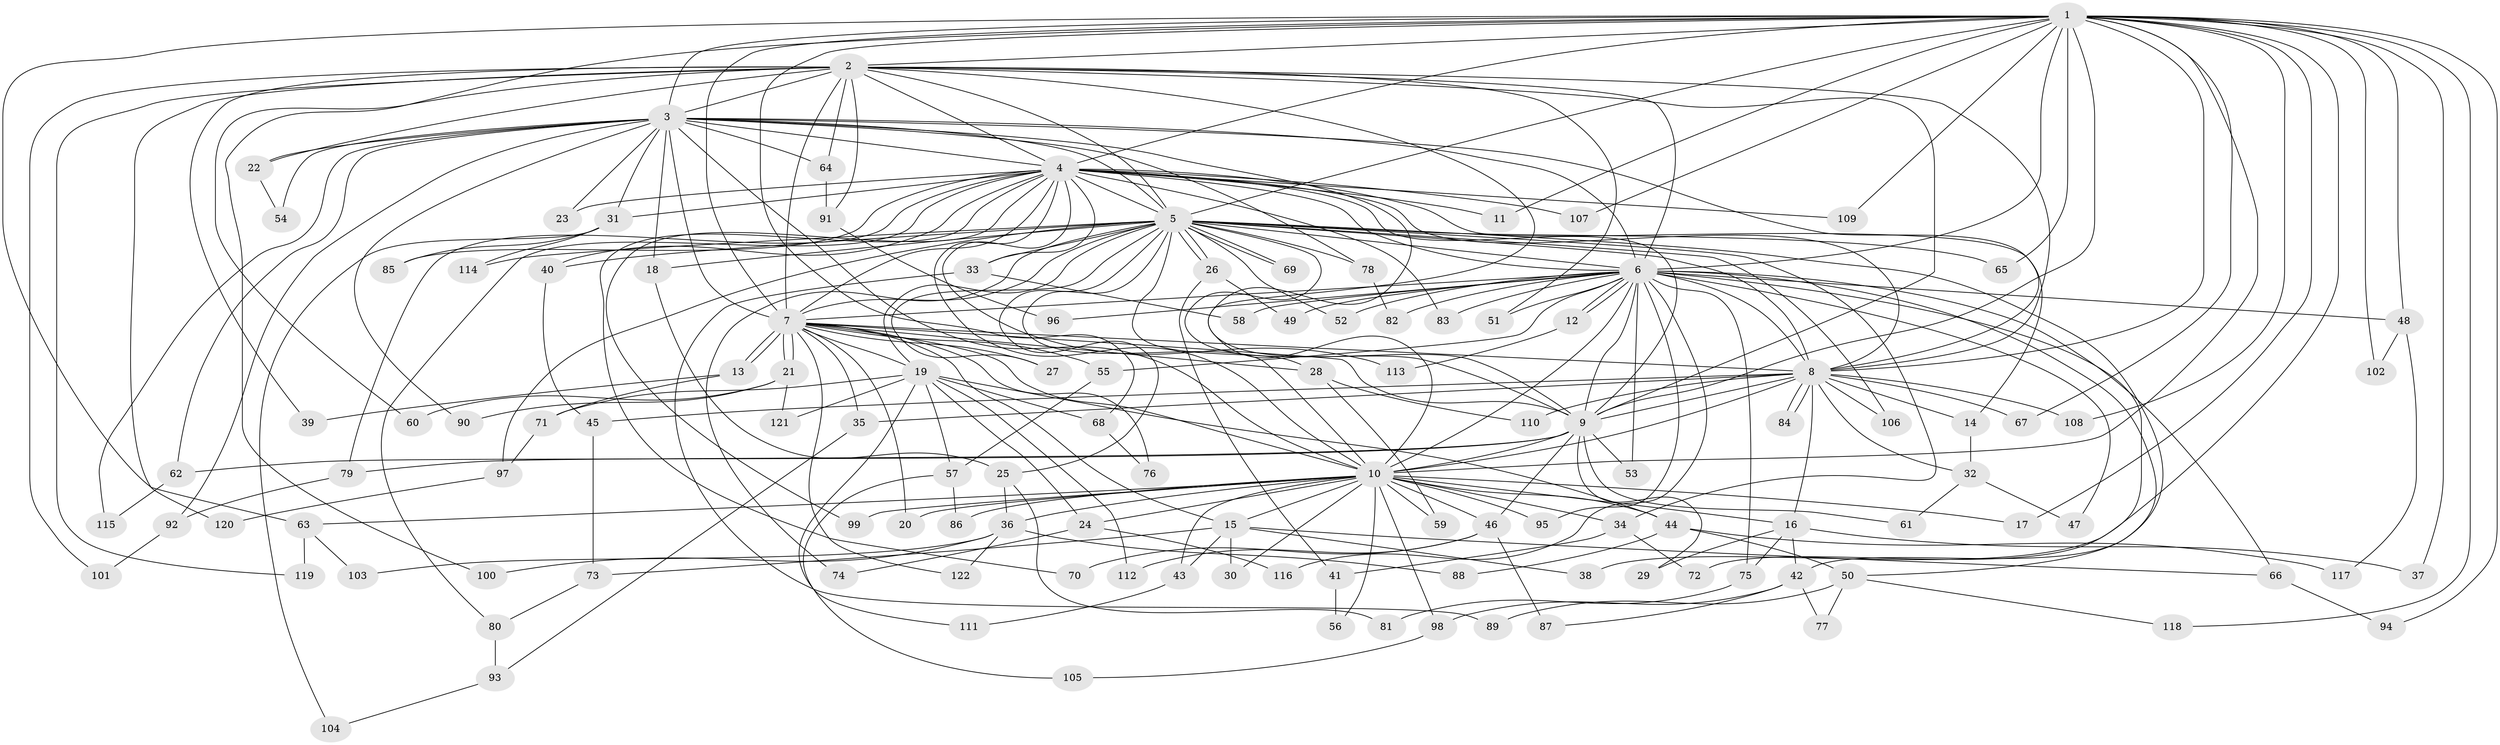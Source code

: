 // coarse degree distribution, {25: 0.010752688172043012, 18: 0.010752688172043012, 20: 0.010752688172043012, 22: 0.010752688172043012, 27: 0.010752688172043012, 28: 0.021505376344086023, 19: 0.010752688172043012, 17: 0.010752688172043012, 26: 0.010752688172043012, 2: 0.5161290322580645, 3: 0.1827956989247312, 4: 0.10752688172043011, 7: 0.021505376344086023, 5: 0.053763440860215055, 6: 0.010752688172043012}
// Generated by graph-tools (version 1.1) at 2025/41/03/06/25 10:41:39]
// undirected, 122 vertices, 269 edges
graph export_dot {
graph [start="1"]
  node [color=gray90,style=filled];
  1;
  2;
  3;
  4;
  5;
  6;
  7;
  8;
  9;
  10;
  11;
  12;
  13;
  14;
  15;
  16;
  17;
  18;
  19;
  20;
  21;
  22;
  23;
  24;
  25;
  26;
  27;
  28;
  29;
  30;
  31;
  32;
  33;
  34;
  35;
  36;
  37;
  38;
  39;
  40;
  41;
  42;
  43;
  44;
  45;
  46;
  47;
  48;
  49;
  50;
  51;
  52;
  53;
  54;
  55;
  56;
  57;
  58;
  59;
  60;
  61;
  62;
  63;
  64;
  65;
  66;
  67;
  68;
  69;
  70;
  71;
  72;
  73;
  74;
  75;
  76;
  77;
  78;
  79;
  80;
  81;
  82;
  83;
  84;
  85;
  86;
  87;
  88;
  89;
  90;
  91;
  92;
  93;
  94;
  95;
  96;
  97;
  98;
  99;
  100;
  101;
  102;
  103;
  104;
  105;
  106;
  107;
  108;
  109;
  110;
  111;
  112;
  113;
  114;
  115;
  116;
  117;
  118;
  119;
  120;
  121;
  122;
  1 -- 2;
  1 -- 3;
  1 -- 4;
  1 -- 5;
  1 -- 6;
  1 -- 7;
  1 -- 8;
  1 -- 9;
  1 -- 10;
  1 -- 11;
  1 -- 17;
  1 -- 37;
  1 -- 38;
  1 -- 48;
  1 -- 63;
  1 -- 65;
  1 -- 67;
  1 -- 68;
  1 -- 94;
  1 -- 100;
  1 -- 102;
  1 -- 107;
  1 -- 108;
  1 -- 109;
  1 -- 118;
  2 -- 3;
  2 -- 4;
  2 -- 5;
  2 -- 6;
  2 -- 7;
  2 -- 8;
  2 -- 9;
  2 -- 10;
  2 -- 22;
  2 -- 39;
  2 -- 51;
  2 -- 60;
  2 -- 64;
  2 -- 91;
  2 -- 101;
  2 -- 119;
  2 -- 120;
  3 -- 4;
  3 -- 5;
  3 -- 6;
  3 -- 7;
  3 -- 8;
  3 -- 9;
  3 -- 10;
  3 -- 18;
  3 -- 22;
  3 -- 23;
  3 -- 31;
  3 -- 54;
  3 -- 62;
  3 -- 64;
  3 -- 78;
  3 -- 90;
  3 -- 92;
  3 -- 115;
  4 -- 5;
  4 -- 6;
  4 -- 7;
  4 -- 8;
  4 -- 9;
  4 -- 10;
  4 -- 11;
  4 -- 14;
  4 -- 23;
  4 -- 31;
  4 -- 33;
  4 -- 40;
  4 -- 70;
  4 -- 79;
  4 -- 80;
  4 -- 83;
  4 -- 85;
  4 -- 99;
  4 -- 107;
  4 -- 109;
  4 -- 113;
  5 -- 6;
  5 -- 7;
  5 -- 8;
  5 -- 9;
  5 -- 10;
  5 -- 18;
  5 -- 19;
  5 -- 25;
  5 -- 26;
  5 -- 26;
  5 -- 27;
  5 -- 28;
  5 -- 33;
  5 -- 34;
  5 -- 40;
  5 -- 42;
  5 -- 52;
  5 -- 65;
  5 -- 69;
  5 -- 69;
  5 -- 74;
  5 -- 78;
  5 -- 97;
  5 -- 106;
  5 -- 114;
  6 -- 7;
  6 -- 8;
  6 -- 9;
  6 -- 10;
  6 -- 12;
  6 -- 12;
  6 -- 47;
  6 -- 48;
  6 -- 49;
  6 -- 50;
  6 -- 51;
  6 -- 52;
  6 -- 53;
  6 -- 55;
  6 -- 58;
  6 -- 66;
  6 -- 72;
  6 -- 75;
  6 -- 82;
  6 -- 83;
  6 -- 95;
  6 -- 96;
  6 -- 116;
  7 -- 8;
  7 -- 9;
  7 -- 10;
  7 -- 13;
  7 -- 13;
  7 -- 15;
  7 -- 19;
  7 -- 20;
  7 -- 21;
  7 -- 21;
  7 -- 27;
  7 -- 28;
  7 -- 35;
  7 -- 55;
  7 -- 76;
  7 -- 122;
  8 -- 9;
  8 -- 10;
  8 -- 14;
  8 -- 16;
  8 -- 32;
  8 -- 35;
  8 -- 45;
  8 -- 67;
  8 -- 84;
  8 -- 84;
  8 -- 106;
  8 -- 108;
  8 -- 110;
  9 -- 10;
  9 -- 29;
  9 -- 46;
  9 -- 53;
  9 -- 61;
  9 -- 62;
  9 -- 79;
  10 -- 15;
  10 -- 16;
  10 -- 17;
  10 -- 20;
  10 -- 24;
  10 -- 30;
  10 -- 34;
  10 -- 36;
  10 -- 43;
  10 -- 44;
  10 -- 46;
  10 -- 56;
  10 -- 59;
  10 -- 63;
  10 -- 86;
  10 -- 95;
  10 -- 98;
  10 -- 99;
  12 -- 113;
  13 -- 39;
  13 -- 71;
  14 -- 32;
  15 -- 30;
  15 -- 38;
  15 -- 43;
  15 -- 66;
  15 -- 73;
  16 -- 29;
  16 -- 37;
  16 -- 42;
  16 -- 75;
  18 -- 25;
  19 -- 24;
  19 -- 44;
  19 -- 57;
  19 -- 68;
  19 -- 71;
  19 -- 111;
  19 -- 112;
  19 -- 121;
  21 -- 60;
  21 -- 90;
  21 -- 121;
  22 -- 54;
  24 -- 74;
  24 -- 116;
  25 -- 36;
  25 -- 81;
  26 -- 41;
  26 -- 49;
  28 -- 59;
  28 -- 110;
  31 -- 85;
  31 -- 104;
  31 -- 114;
  32 -- 47;
  32 -- 61;
  33 -- 58;
  33 -- 89;
  34 -- 41;
  34 -- 72;
  35 -- 93;
  36 -- 88;
  36 -- 100;
  36 -- 103;
  36 -- 122;
  40 -- 45;
  41 -- 56;
  42 -- 77;
  42 -- 87;
  42 -- 98;
  43 -- 111;
  44 -- 50;
  44 -- 88;
  44 -- 117;
  45 -- 73;
  46 -- 70;
  46 -- 87;
  46 -- 112;
  48 -- 102;
  48 -- 117;
  50 -- 77;
  50 -- 89;
  50 -- 118;
  55 -- 57;
  57 -- 86;
  57 -- 105;
  62 -- 115;
  63 -- 103;
  63 -- 119;
  64 -- 91;
  66 -- 94;
  68 -- 76;
  71 -- 97;
  73 -- 80;
  75 -- 81;
  78 -- 82;
  79 -- 92;
  80 -- 93;
  91 -- 96;
  92 -- 101;
  93 -- 104;
  97 -- 120;
  98 -- 105;
}
